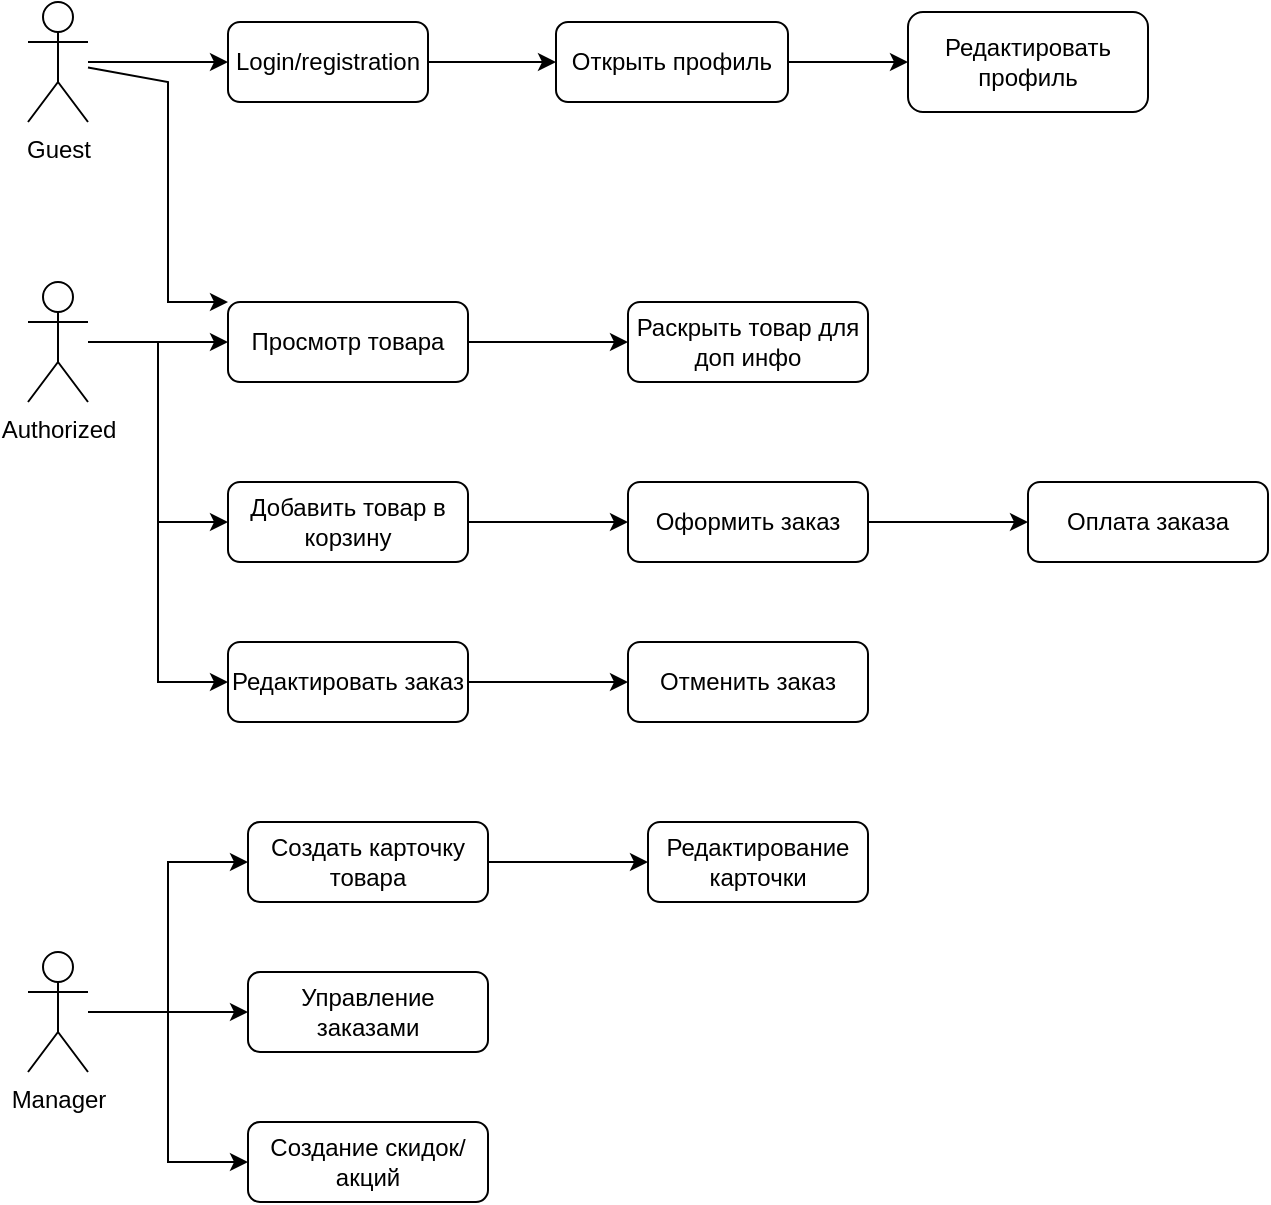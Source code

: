 <mxfile version="24.0.5" type="device">
  <diagram name="Страница — 1" id="_1tkFkmIx7HQOi8aCSZx">
    <mxGraphModel dx="1290" dy="565" grid="1" gridSize="10" guides="1" tooltips="1" connect="1" arrows="1" fold="1" page="1" pageScale="1" pageWidth="827" pageHeight="1169" math="0" shadow="0">
      <root>
        <mxCell id="0" />
        <mxCell id="1" parent="0" />
        <mxCell id="UAIXVsi1ImjHPIyHfdtD-5" style="edgeStyle=orthogonalEdgeStyle;rounded=0;orthogonalLoop=1;jettySize=auto;html=1;entryX=0;entryY=0.5;entryDx=0;entryDy=0;" edge="1" parent="1" source="UAIXVsi1ImjHPIyHfdtD-1" target="UAIXVsi1ImjHPIyHfdtD-4">
          <mxGeometry relative="1" as="geometry" />
        </mxCell>
        <mxCell id="UAIXVsi1ImjHPIyHfdtD-1" value="Guest" style="shape=umlActor;verticalLabelPosition=bottom;verticalAlign=top;html=1;outlineConnect=0;" vertex="1" parent="1">
          <mxGeometry x="40" y="100" width="30" height="60" as="geometry" />
        </mxCell>
        <mxCell id="UAIXVsi1ImjHPIyHfdtD-15" style="edgeStyle=orthogonalEdgeStyle;rounded=0;orthogonalLoop=1;jettySize=auto;html=1;entryX=0;entryY=0.5;entryDx=0;entryDy=0;" edge="1" parent="1" source="UAIXVsi1ImjHPIyHfdtD-2" target="UAIXVsi1ImjHPIyHfdtD-14">
          <mxGeometry relative="1" as="geometry" />
        </mxCell>
        <mxCell id="UAIXVsi1ImjHPIyHfdtD-21" style="edgeStyle=orthogonalEdgeStyle;rounded=0;orthogonalLoop=1;jettySize=auto;html=1;entryX=0;entryY=0.5;entryDx=0;entryDy=0;" edge="1" parent="1" source="UAIXVsi1ImjHPIyHfdtD-2" target="UAIXVsi1ImjHPIyHfdtD-20">
          <mxGeometry relative="1" as="geometry" />
        </mxCell>
        <mxCell id="UAIXVsi1ImjHPIyHfdtD-30" style="edgeStyle=orthogonalEdgeStyle;rounded=0;orthogonalLoop=1;jettySize=auto;html=1;entryX=0;entryY=0.5;entryDx=0;entryDy=0;" edge="1" parent="1" source="UAIXVsi1ImjHPIyHfdtD-2" target="UAIXVsi1ImjHPIyHfdtD-27">
          <mxGeometry relative="1" as="geometry" />
        </mxCell>
        <mxCell id="UAIXVsi1ImjHPIyHfdtD-2" value="Authorized" style="shape=umlActor;verticalLabelPosition=bottom;verticalAlign=top;html=1;outlineConnect=0;" vertex="1" parent="1">
          <mxGeometry x="40" y="240" width="30" height="60" as="geometry" />
        </mxCell>
        <mxCell id="UAIXVsi1ImjHPIyHfdtD-37" style="edgeStyle=orthogonalEdgeStyle;rounded=0;orthogonalLoop=1;jettySize=auto;html=1;" edge="1" parent="1" source="UAIXVsi1ImjHPIyHfdtD-3" target="UAIXVsi1ImjHPIyHfdtD-32">
          <mxGeometry relative="1" as="geometry" />
        </mxCell>
        <mxCell id="UAIXVsi1ImjHPIyHfdtD-38" style="edgeStyle=orthogonalEdgeStyle;rounded=0;orthogonalLoop=1;jettySize=auto;html=1;entryX=0;entryY=0.5;entryDx=0;entryDy=0;" edge="1" parent="1" source="UAIXVsi1ImjHPIyHfdtD-3" target="UAIXVsi1ImjHPIyHfdtD-31">
          <mxGeometry relative="1" as="geometry" />
        </mxCell>
        <mxCell id="UAIXVsi1ImjHPIyHfdtD-40" style="edgeStyle=orthogonalEdgeStyle;rounded=0;orthogonalLoop=1;jettySize=auto;html=1;entryX=0;entryY=0.5;entryDx=0;entryDy=0;" edge="1" parent="1" source="UAIXVsi1ImjHPIyHfdtD-3" target="UAIXVsi1ImjHPIyHfdtD-33">
          <mxGeometry relative="1" as="geometry" />
        </mxCell>
        <mxCell id="UAIXVsi1ImjHPIyHfdtD-3" value="Manager" style="shape=umlActor;verticalLabelPosition=bottom;verticalAlign=top;html=1;outlineConnect=0;" vertex="1" parent="1">
          <mxGeometry x="40" y="575" width="30" height="60" as="geometry" />
        </mxCell>
        <mxCell id="UAIXVsi1ImjHPIyHfdtD-7" value="" style="edgeStyle=orthogonalEdgeStyle;rounded=0;orthogonalLoop=1;jettySize=auto;html=1;" edge="1" parent="1" source="UAIXVsi1ImjHPIyHfdtD-4" target="UAIXVsi1ImjHPIyHfdtD-6">
          <mxGeometry relative="1" as="geometry" />
        </mxCell>
        <mxCell id="UAIXVsi1ImjHPIyHfdtD-4" value="Login/registration" style="rounded=1;whiteSpace=wrap;html=1;" vertex="1" parent="1">
          <mxGeometry x="140" y="110" width="100" height="40" as="geometry" />
        </mxCell>
        <mxCell id="UAIXVsi1ImjHPIyHfdtD-10" value="" style="edgeStyle=orthogonalEdgeStyle;rounded=0;orthogonalLoop=1;jettySize=auto;html=1;" edge="1" parent="1" source="UAIXVsi1ImjHPIyHfdtD-6" target="UAIXVsi1ImjHPIyHfdtD-9">
          <mxGeometry relative="1" as="geometry" />
        </mxCell>
        <mxCell id="UAIXVsi1ImjHPIyHfdtD-6" value="Открыть профиль" style="whiteSpace=wrap;html=1;rounded=1;" vertex="1" parent="1">
          <mxGeometry x="304" y="110" width="116" height="40" as="geometry" />
        </mxCell>
        <mxCell id="UAIXVsi1ImjHPIyHfdtD-9" value="Редактировать профиль" style="whiteSpace=wrap;html=1;rounded=1;" vertex="1" parent="1">
          <mxGeometry x="480" y="105" width="120" height="50" as="geometry" />
        </mxCell>
        <mxCell id="UAIXVsi1ImjHPIyHfdtD-19" value="" style="edgeStyle=orthogonalEdgeStyle;rounded=0;orthogonalLoop=1;jettySize=auto;html=1;" edge="1" parent="1" source="UAIXVsi1ImjHPIyHfdtD-14" target="UAIXVsi1ImjHPIyHfdtD-18">
          <mxGeometry relative="1" as="geometry" />
        </mxCell>
        <mxCell id="UAIXVsi1ImjHPIyHfdtD-14" value="Просмотр товара" style="rounded=1;whiteSpace=wrap;html=1;" vertex="1" parent="1">
          <mxGeometry x="140" y="250" width="120" height="40" as="geometry" />
        </mxCell>
        <mxCell id="UAIXVsi1ImjHPIyHfdtD-18" value="Раскрыть товар для доп инфо" style="whiteSpace=wrap;html=1;rounded=1;" vertex="1" parent="1">
          <mxGeometry x="340" y="250" width="120" height="40" as="geometry" />
        </mxCell>
        <mxCell id="UAIXVsi1ImjHPIyHfdtD-24" value="" style="edgeStyle=orthogonalEdgeStyle;rounded=0;orthogonalLoop=1;jettySize=auto;html=1;" edge="1" parent="1" source="UAIXVsi1ImjHPIyHfdtD-20" target="UAIXVsi1ImjHPIyHfdtD-23">
          <mxGeometry relative="1" as="geometry" />
        </mxCell>
        <mxCell id="UAIXVsi1ImjHPIyHfdtD-20" value="Добавить товар в корзину" style="rounded=1;whiteSpace=wrap;html=1;" vertex="1" parent="1">
          <mxGeometry x="140" y="340" width="120" height="40" as="geometry" />
        </mxCell>
        <mxCell id="UAIXVsi1ImjHPIyHfdtD-22" value="" style="endArrow=classic;html=1;rounded=0;entryX=0;entryY=0;entryDx=0;entryDy=0;" edge="1" parent="1" source="UAIXVsi1ImjHPIyHfdtD-1" target="UAIXVsi1ImjHPIyHfdtD-14">
          <mxGeometry width="50" height="50" relative="1" as="geometry">
            <mxPoint x="80" y="150" as="sourcePoint" />
            <mxPoint x="630" y="270" as="targetPoint" />
            <Array as="points">
              <mxPoint x="110" y="140" />
              <mxPoint x="110" y="250" />
            </Array>
          </mxGeometry>
        </mxCell>
        <mxCell id="UAIXVsi1ImjHPIyHfdtD-26" value="" style="edgeStyle=orthogonalEdgeStyle;rounded=0;orthogonalLoop=1;jettySize=auto;html=1;" edge="1" parent="1" source="UAIXVsi1ImjHPIyHfdtD-23" target="UAIXVsi1ImjHPIyHfdtD-25">
          <mxGeometry relative="1" as="geometry" />
        </mxCell>
        <mxCell id="UAIXVsi1ImjHPIyHfdtD-23" value="Оформить заказ" style="whiteSpace=wrap;html=1;rounded=1;" vertex="1" parent="1">
          <mxGeometry x="340" y="340" width="120" height="40" as="geometry" />
        </mxCell>
        <mxCell id="UAIXVsi1ImjHPIyHfdtD-25" value="Оплата заказа" style="whiteSpace=wrap;html=1;rounded=1;" vertex="1" parent="1">
          <mxGeometry x="540" y="340" width="120" height="40" as="geometry" />
        </mxCell>
        <mxCell id="UAIXVsi1ImjHPIyHfdtD-29" value="" style="edgeStyle=orthogonalEdgeStyle;rounded=0;orthogonalLoop=1;jettySize=auto;html=1;" edge="1" parent="1" source="UAIXVsi1ImjHPIyHfdtD-27" target="UAIXVsi1ImjHPIyHfdtD-28">
          <mxGeometry relative="1" as="geometry" />
        </mxCell>
        <mxCell id="UAIXVsi1ImjHPIyHfdtD-27" value="Редактировать заказ" style="rounded=1;whiteSpace=wrap;html=1;" vertex="1" parent="1">
          <mxGeometry x="140" y="420" width="120" height="40" as="geometry" />
        </mxCell>
        <mxCell id="UAIXVsi1ImjHPIyHfdtD-28" value="Отменить заказ" style="whiteSpace=wrap;html=1;rounded=1;" vertex="1" parent="1">
          <mxGeometry x="340" y="420" width="120" height="40" as="geometry" />
        </mxCell>
        <mxCell id="UAIXVsi1ImjHPIyHfdtD-35" value="" style="edgeStyle=orthogonalEdgeStyle;rounded=0;orthogonalLoop=1;jettySize=auto;html=1;" edge="1" parent="1" source="UAIXVsi1ImjHPIyHfdtD-31" target="UAIXVsi1ImjHPIyHfdtD-34">
          <mxGeometry relative="1" as="geometry" />
        </mxCell>
        <mxCell id="UAIXVsi1ImjHPIyHfdtD-31" value="Создать карточку товара" style="rounded=1;whiteSpace=wrap;html=1;" vertex="1" parent="1">
          <mxGeometry x="150" y="510" width="120" height="40" as="geometry" />
        </mxCell>
        <mxCell id="UAIXVsi1ImjHPIyHfdtD-32" value="Управление заказами" style="rounded=1;whiteSpace=wrap;html=1;" vertex="1" parent="1">
          <mxGeometry x="150" y="585" width="120" height="40" as="geometry" />
        </mxCell>
        <mxCell id="UAIXVsi1ImjHPIyHfdtD-33" value="Создание скидок/акций" style="rounded=1;whiteSpace=wrap;html=1;" vertex="1" parent="1">
          <mxGeometry x="150" y="660" width="120" height="40" as="geometry" />
        </mxCell>
        <mxCell id="UAIXVsi1ImjHPIyHfdtD-34" value="Редактирование карточки" style="whiteSpace=wrap;html=1;rounded=1;" vertex="1" parent="1">
          <mxGeometry x="350" y="510" width="110" height="40" as="geometry" />
        </mxCell>
      </root>
    </mxGraphModel>
  </diagram>
</mxfile>
